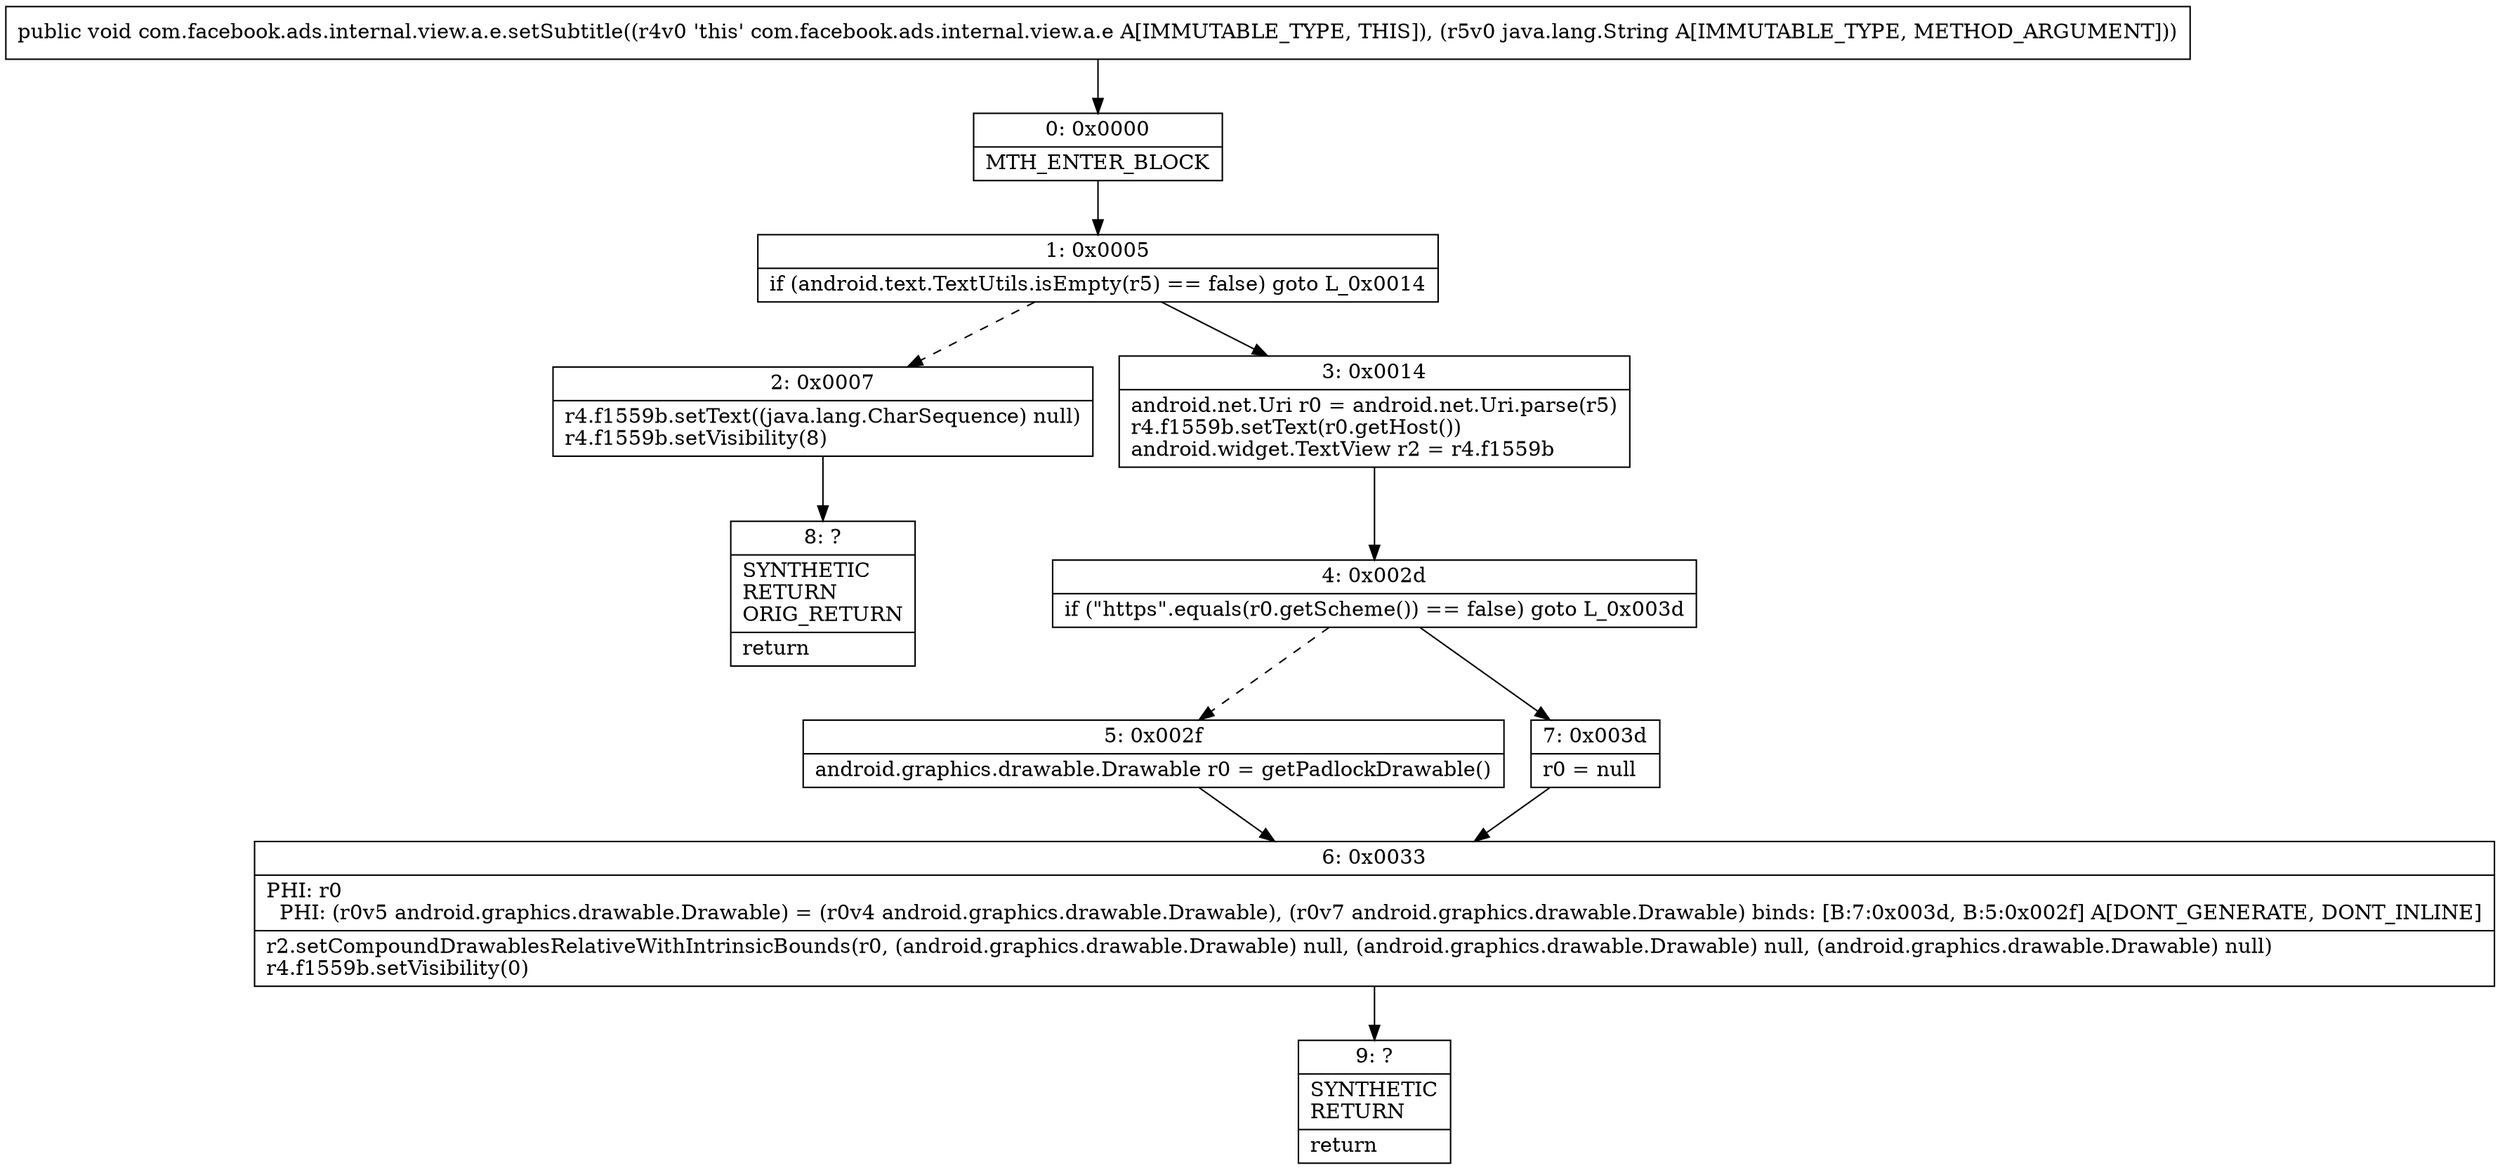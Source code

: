 digraph "CFG forcom.facebook.ads.internal.view.a.e.setSubtitle(Ljava\/lang\/String;)V" {
Node_0 [shape=record,label="{0\:\ 0x0000|MTH_ENTER_BLOCK\l}"];
Node_1 [shape=record,label="{1\:\ 0x0005|if (android.text.TextUtils.isEmpty(r5) == false) goto L_0x0014\l}"];
Node_2 [shape=record,label="{2\:\ 0x0007|r4.f1559b.setText((java.lang.CharSequence) null)\lr4.f1559b.setVisibility(8)\l}"];
Node_3 [shape=record,label="{3\:\ 0x0014|android.net.Uri r0 = android.net.Uri.parse(r5)\lr4.f1559b.setText(r0.getHost())\landroid.widget.TextView r2 = r4.f1559b\l}"];
Node_4 [shape=record,label="{4\:\ 0x002d|if (\"https\".equals(r0.getScheme()) == false) goto L_0x003d\l}"];
Node_5 [shape=record,label="{5\:\ 0x002f|android.graphics.drawable.Drawable r0 = getPadlockDrawable()\l}"];
Node_6 [shape=record,label="{6\:\ 0x0033|PHI: r0 \l  PHI: (r0v5 android.graphics.drawable.Drawable) = (r0v4 android.graphics.drawable.Drawable), (r0v7 android.graphics.drawable.Drawable) binds: [B:7:0x003d, B:5:0x002f] A[DONT_GENERATE, DONT_INLINE]\l|r2.setCompoundDrawablesRelativeWithIntrinsicBounds(r0, (android.graphics.drawable.Drawable) null, (android.graphics.drawable.Drawable) null, (android.graphics.drawable.Drawable) null)\lr4.f1559b.setVisibility(0)\l}"];
Node_7 [shape=record,label="{7\:\ 0x003d|r0 = null\l}"];
Node_8 [shape=record,label="{8\:\ ?|SYNTHETIC\lRETURN\lORIG_RETURN\l|return\l}"];
Node_9 [shape=record,label="{9\:\ ?|SYNTHETIC\lRETURN\l|return\l}"];
MethodNode[shape=record,label="{public void com.facebook.ads.internal.view.a.e.setSubtitle((r4v0 'this' com.facebook.ads.internal.view.a.e A[IMMUTABLE_TYPE, THIS]), (r5v0 java.lang.String A[IMMUTABLE_TYPE, METHOD_ARGUMENT])) }"];
MethodNode -> Node_0;
Node_0 -> Node_1;
Node_1 -> Node_2[style=dashed];
Node_1 -> Node_3;
Node_2 -> Node_8;
Node_3 -> Node_4;
Node_4 -> Node_5[style=dashed];
Node_4 -> Node_7;
Node_5 -> Node_6;
Node_6 -> Node_9;
Node_7 -> Node_6;
}

